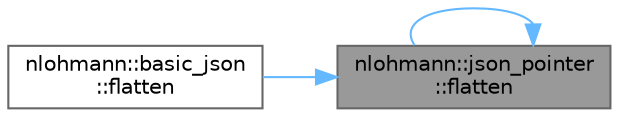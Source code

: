 digraph "nlohmann::json_pointer::flatten"
{
 // LATEX_PDF_SIZE
  bgcolor="transparent";
  edge [fontname=Helvetica,fontsize=10,labelfontname=Helvetica,labelfontsize=10];
  node [fontname=Helvetica,fontsize=10,shape=box,height=0.2,width=0.4];
  rankdir="RL";
  Node1 [label="nlohmann::json_pointer\l::flatten",height=0.2,width=0.4,color="gray40", fillcolor="grey60", style="filled", fontcolor="black",tooltip=" "];
  Node1 -> Node2 [dir="back",color="steelblue1",style="solid"];
  Node2 [label="nlohmann::basic_json\l::flatten",height=0.2,width=0.4,color="grey40", fillcolor="white", style="filled",URL="$a01659.html#ab7aa6e048e659481a036f2d872c7cba6",tooltip="return flattened JSON value"];
  Node1 -> Node1 [dir="back",color="steelblue1",style="solid"];
}
